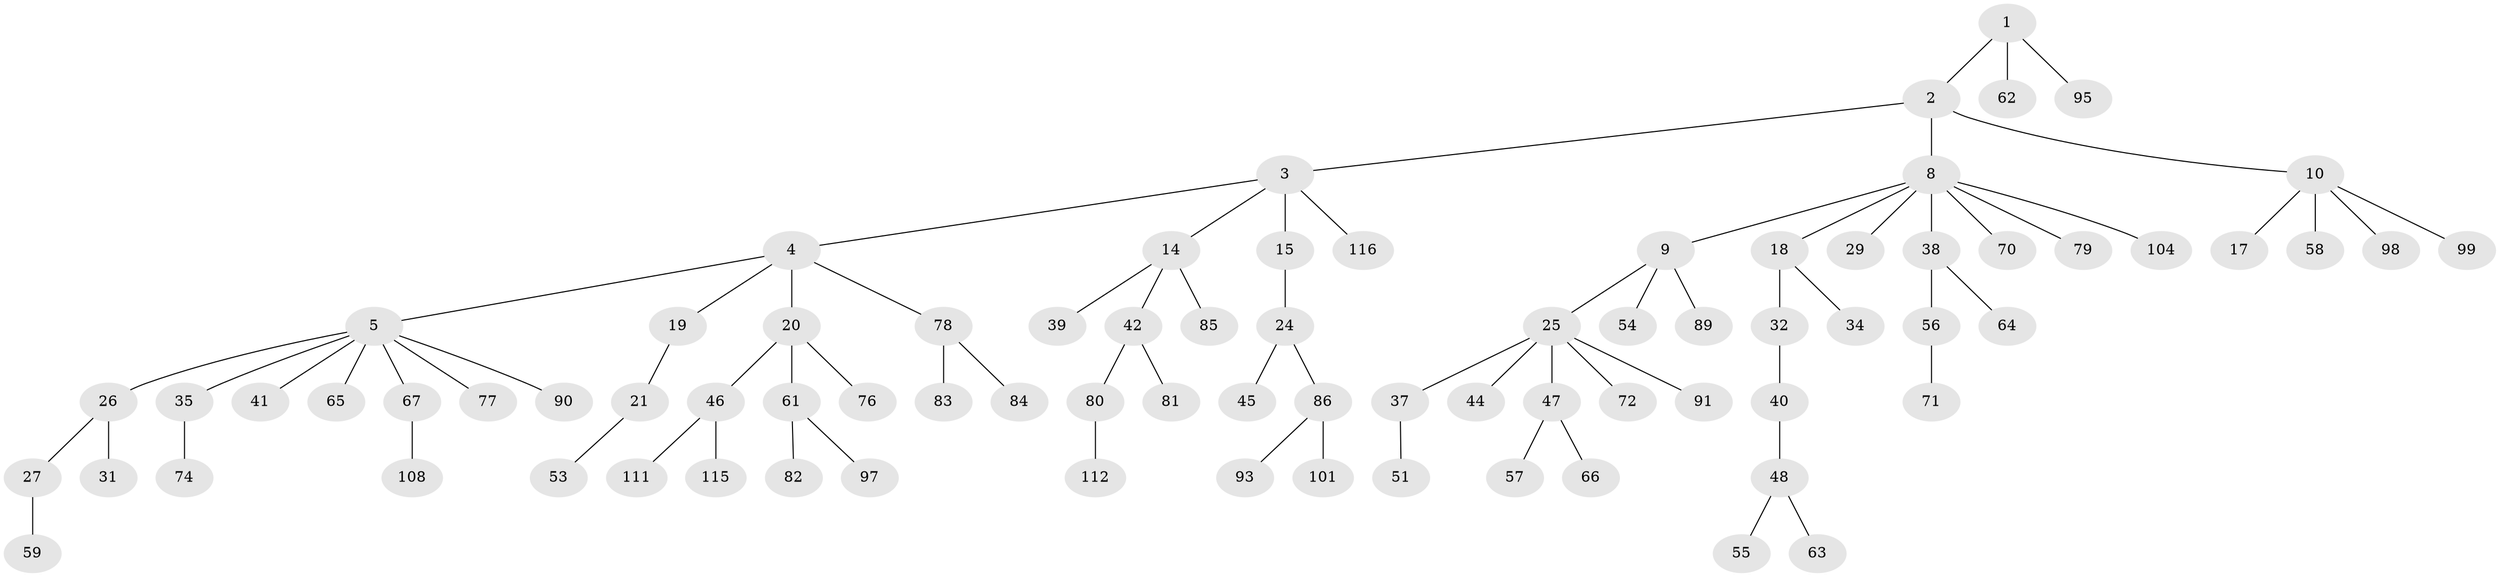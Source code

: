 // Generated by graph-tools (version 1.1) at 2025/24/03/03/25 07:24:09]
// undirected, 80 vertices, 79 edges
graph export_dot {
graph [start="1"]
  node [color=gray90,style=filled];
  1;
  2 [super="+6"];
  3 [super="+7"];
  4 [super="+23"];
  5 [super="+11"];
  8 [super="+16"];
  9 [super="+12"];
  10 [super="+13"];
  14 [super="+109"];
  15;
  17;
  18 [super="+22"];
  19;
  20 [super="+30"];
  21;
  24 [super="+36"];
  25 [super="+28"];
  26;
  27 [super="+118"];
  29;
  31 [super="+33"];
  32;
  34;
  35 [super="+100"];
  37;
  38 [super="+43"];
  39;
  40 [super="+49"];
  41;
  42 [super="+69"];
  44 [super="+75"];
  45 [super="+50"];
  46 [super="+110"];
  47 [super="+60"];
  48 [super="+52"];
  51;
  53;
  54;
  55 [super="+87"];
  56;
  57;
  58;
  59;
  61;
  62;
  63 [super="+114"];
  64;
  65 [super="+113"];
  66 [super="+68"];
  67;
  70 [super="+88"];
  71 [super="+73"];
  72 [super="+106"];
  74;
  76 [super="+92"];
  77 [super="+107"];
  78 [super="+102"];
  79;
  80 [super="+105"];
  81;
  82;
  83 [super="+96"];
  84;
  85 [super="+94"];
  86;
  89;
  90;
  91;
  93 [super="+119"];
  95 [super="+117"];
  97;
  98;
  99 [super="+103"];
  101;
  104;
  108;
  111;
  112;
  115;
  116;
  1 -- 2;
  1 -- 62;
  1 -- 95;
  2 -- 3;
  2 -- 10;
  2 -- 8;
  3 -- 4;
  3 -- 15;
  3 -- 116;
  3 -- 14;
  4 -- 5;
  4 -- 19;
  4 -- 20;
  4 -- 78;
  5 -- 26;
  5 -- 35;
  5 -- 67;
  5 -- 65;
  5 -- 41;
  5 -- 90;
  5 -- 77;
  8 -- 9;
  8 -- 38;
  8 -- 70;
  8 -- 79;
  8 -- 18;
  8 -- 104;
  8 -- 29;
  9 -- 25;
  9 -- 54;
  9 -- 89;
  10 -- 99;
  10 -- 17;
  10 -- 58;
  10 -- 98;
  14 -- 39;
  14 -- 42;
  14 -- 85;
  15 -- 24;
  18 -- 32;
  18 -- 34;
  19 -- 21;
  20 -- 76;
  20 -- 61;
  20 -- 46;
  21 -- 53;
  24 -- 45;
  24 -- 86;
  25 -- 44;
  25 -- 47;
  25 -- 72;
  25 -- 91;
  25 -- 37;
  26 -- 27;
  26 -- 31;
  27 -- 59;
  32 -- 40;
  35 -- 74;
  37 -- 51;
  38 -- 64;
  38 -- 56;
  40 -- 48;
  42 -- 81;
  42 -- 80;
  46 -- 115;
  46 -- 111;
  47 -- 57;
  47 -- 66;
  48 -- 55;
  48 -- 63;
  56 -- 71;
  61 -- 82;
  61 -- 97;
  67 -- 108;
  78 -- 83;
  78 -- 84;
  80 -- 112;
  86 -- 93;
  86 -- 101;
}
